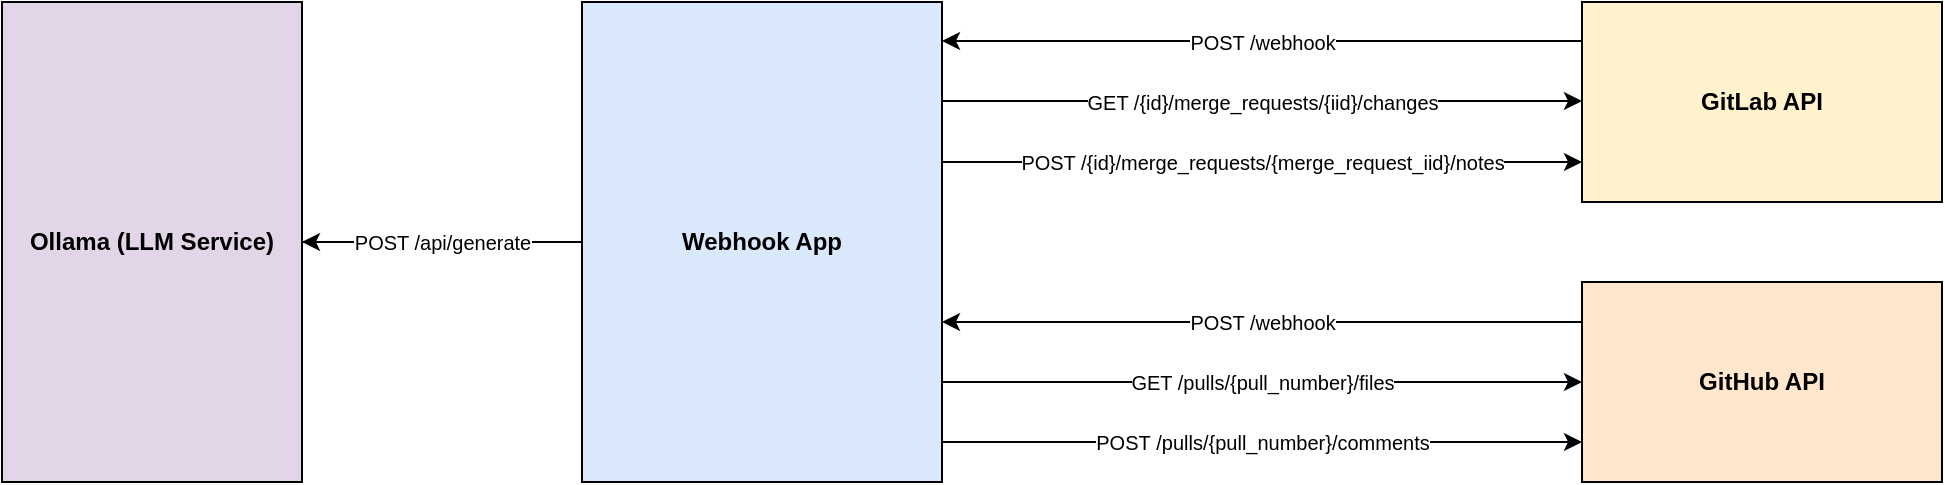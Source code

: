 <mxfile version="26.1.3">
  <diagram id="diagram1" name="System Design">
    <mxGraphModel dx="1434" dy="754" grid="1" gridSize="10" guides="1" tooltips="1" connect="1" arrows="1" fold="1" page="1" pageScale="1" pageWidth="827" pageHeight="1169" math="0" shadow="0">
      <root>
        <mxCell id="0" />
        <mxCell id="1" parent="0" />
        <mxCell id="tcc" value="&lt;b&gt;Webhook App&lt;/b&gt;" style="shape=rectangle;whiteSpace=wrap;html=1;fontSize=12;strokeColor=#000000;fillColor=#DAE8FC;" parent="1" vertex="1">
          <mxGeometry x="300" y="360" width="180" height="240" as="geometry" />
        </mxCell>
        <mxCell id="ollama" value="&lt;b&gt;Ollama (LLM Service)&lt;/b&gt;" style="shape=rectangle;whiteSpace=wrap;html=1;fontSize=12;strokeColor=#000000;fillColor=#E1D5E7;" parent="1" vertex="1">
          <mxGeometry x="10" y="360" width="150" height="240" as="geometry" />
        </mxCell>
        <mxCell id="github" value="&lt;b&gt;GitHub API&lt;/b&gt;" style="shape=rectangle;whiteSpace=wrap;html=1;fontSize=12;strokeColor=#000000;fillColor=#FFE6CC;" parent="1" vertex="1">
          <mxGeometry x="800" y="500" width="180" height="100" as="geometry" />
        </mxCell>
        <mxCell id="gitlab" value="&lt;b&gt;GitLab API&lt;/b&gt;" style="shape=rectangle;whiteSpace=wrap;html=1;fontSize=12;strokeColor=#000000;fillColor=#FFF2CC;" parent="1" vertex="1">
          <mxGeometry x="800" y="360" width="180" height="100" as="geometry" />
        </mxCell>
        <mxCell id="edge1" value="REST Request" style="edgeStyle=elbowEdgeStyle;rounded=0;endArrow=classic;html=1;fontSize=10;" parent="1" source="tcc" target="ollama" edge="1">
          <mxGeometry relative="1" as="geometry" />
        </mxCell>
        <mxCell id="edge2" value="GET /pulls/{pull_number}/files" style="edgeStyle=elbowEdgeStyle;rounded=0;endArrow=classic;html=1;fontSize=10;elbow=vertical;" parent="1" source="tcc" target="github" edge="1">
          <mxGeometry relative="1" as="geometry">
            <mxPoint x="320" y="440" as="sourcePoint" />
            <mxPoint x="100" y="440" as="targetPoint" />
            <Array as="points">
              <mxPoint x="730" y="550" />
              <mxPoint x="620" y="520" />
            </Array>
          </mxGeometry>
        </mxCell>
        <mxCell id="edge3" value="GET /{id}/merge_requests/{iid}/changes" style="edgeStyle=elbowEdgeStyle;rounded=0;endArrow=classic;html=1;fontSize=10;" parent="1" source="tcc" target="gitlab" edge="1">
          <mxGeometry relative="1" as="geometry">
            <mxPoint x="480" y="409.5" as="sourcePoint" />
            <mxPoint x="800" y="409.5" as="targetPoint" />
            <Array as="points">
              <mxPoint x="615" y="409.5" />
            </Array>
          </mxGeometry>
        </mxCell>
        <mxCell id="edge4" value="&lt;span style=&quot;font-weight: normal;&quot;&gt;POST /api/generate&lt;/span&gt;" style="edgeStyle=elbowEdgeStyle;rounded=0;dashed=1;endArrow=none;html=1;fontSize=10;startFill=0;fontStyle=1" parent="1" source="ollama" target="tcc" edge="1">
          <mxGeometry relative="1" as="geometry" />
        </mxCell>
        <mxCell id="Aqxi0CNXT2dAzifNdGKc-4" value="POST&amp;nbsp;/pulls/{pull_number}/comments" style="edgeStyle=elbowEdgeStyle;rounded=0;endArrow=classic;html=1;fontSize=10;" parent="1" source="tcc" target="github" edge="1">
          <mxGeometry relative="1" as="geometry">
            <mxPoint x="310" y="480" as="sourcePoint" />
            <mxPoint x="100" y="470" as="targetPoint" />
            <Array as="points">
              <mxPoint x="660" y="580" />
            </Array>
          </mxGeometry>
        </mxCell>
        <mxCell id="Aqxi0CNXT2dAzifNdGKc-9" value="POST /{id}/merge_requests/{merge_request_iid}/notes" style="edgeStyle=elbowEdgeStyle;rounded=0;endArrow=classic;html=1;fontSize=10;" parent="1" source="tcc" target="gitlab" edge="1">
          <mxGeometry relative="1" as="geometry">
            <mxPoint x="480" y="440" as="sourcePoint" />
            <mxPoint x="800" y="440" as="targetPoint" />
            <Array as="points">
              <mxPoint x="620" y="440" />
            </Array>
          </mxGeometry>
        </mxCell>
        <mxCell id="YYZIc5rYg6FeXmIfvs7G-1" value="POST /webhook" style="edgeStyle=elbowEdgeStyle;rounded=0;endArrow=classic;html=1;fontSize=10;" edge="1" parent="1" source="gitlab" target="tcc">
          <mxGeometry relative="1" as="geometry">
            <mxPoint x="480" y="380" as="sourcePoint" />
            <mxPoint x="800" y="380" as="targetPoint" />
            <Array as="points">
              <mxPoint x="615" y="379.5" />
            </Array>
          </mxGeometry>
        </mxCell>
        <mxCell id="YYZIc5rYg6FeXmIfvs7G-2" value="POST /webhook" style="edgeStyle=elbowEdgeStyle;rounded=0;endArrow=classic;html=1;fontSize=10;" edge="1" parent="1">
          <mxGeometry relative="1" as="geometry">
            <mxPoint x="800" y="520" as="sourcePoint" />
            <mxPoint x="480" y="520" as="targetPoint" />
            <Array as="points">
              <mxPoint x="615" y="519.5" />
            </Array>
          </mxGeometry>
        </mxCell>
      </root>
    </mxGraphModel>
  </diagram>
</mxfile>
